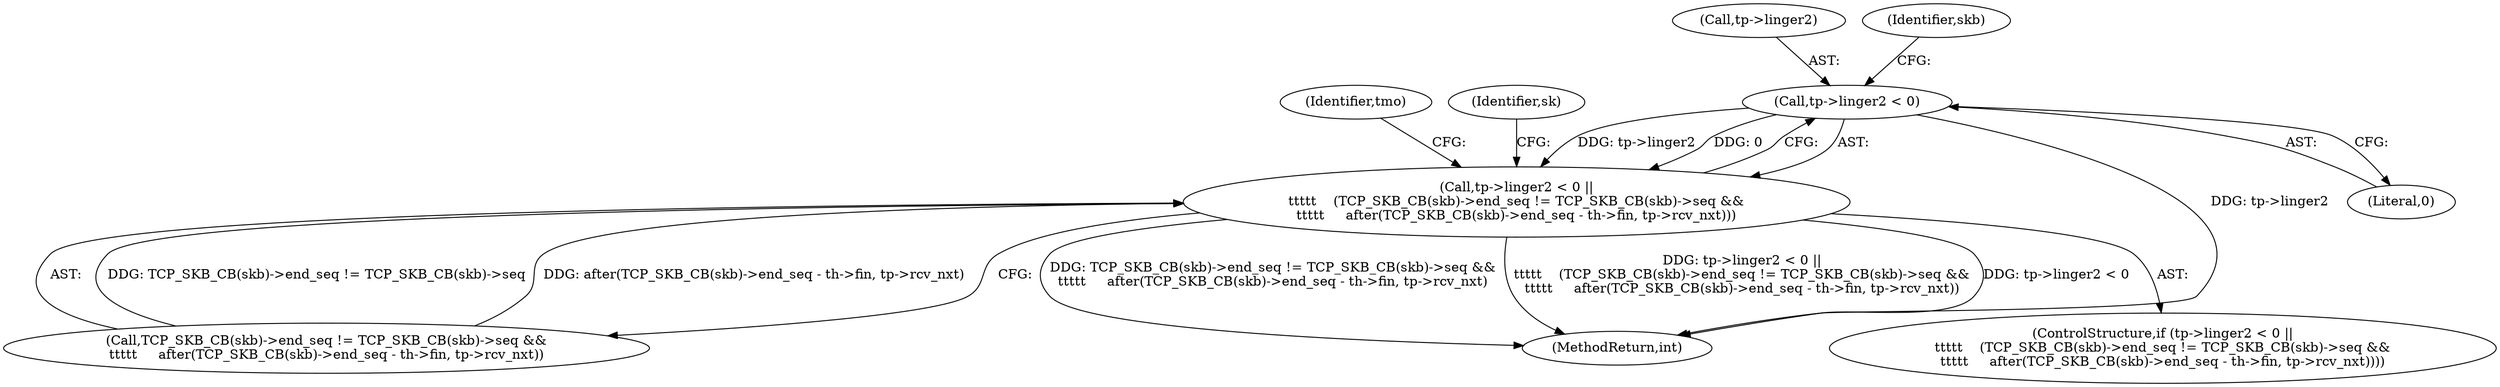 digraph "0_linux_fdf5af0daf8019cec2396cdef8fb042d80fe71fa@pointer" {
"1000361" [label="(Call,tp->linger2 < 0)"];
"1000360" [label="(Call,tp->linger2 < 0 ||\n\t\t\t\t\t    (TCP_SKB_CB(skb)->end_seq != TCP_SKB_CB(skb)->seq &&\n\t\t\t\t\t     after(TCP_SKB_CB(skb)->end_seq - th->fin, tp->rcv_nxt)))"];
"1000557" [label="(MethodReturn,int)"];
"1000360" [label="(Call,tp->linger2 < 0 ||\n\t\t\t\t\t    (TCP_SKB_CB(skb)->end_seq != TCP_SKB_CB(skb)->seq &&\n\t\t\t\t\t     after(TCP_SKB_CB(skb)->end_seq - th->fin, tp->rcv_nxt)))"];
"1000398" [label="(Identifier,tmo)"];
"1000362" [label="(Call,tp->linger2)"];
"1000370" [label="(Identifier,skb)"];
"1000366" [label="(Call,TCP_SKB_CB(skb)->end_seq != TCP_SKB_CB(skb)->seq &&\n\t\t\t\t\t     after(TCP_SKB_CB(skb)->end_seq - th->fin, tp->rcv_nxt))"];
"1000361" [label="(Call,tp->linger2 < 0)"];
"1000365" [label="(Literal,0)"];
"1000390" [label="(Identifier,sk)"];
"1000359" [label="(ControlStructure,if (tp->linger2 < 0 ||\n\t\t\t\t\t    (TCP_SKB_CB(skb)->end_seq != TCP_SKB_CB(skb)->seq &&\n\t\t\t\t\t     after(TCP_SKB_CB(skb)->end_seq - th->fin, tp->rcv_nxt))))"];
"1000361" -> "1000360"  [label="AST: "];
"1000361" -> "1000365"  [label="CFG: "];
"1000362" -> "1000361"  [label="AST: "];
"1000365" -> "1000361"  [label="AST: "];
"1000370" -> "1000361"  [label="CFG: "];
"1000360" -> "1000361"  [label="CFG: "];
"1000361" -> "1000557"  [label="DDG: tp->linger2"];
"1000361" -> "1000360"  [label="DDG: tp->linger2"];
"1000361" -> "1000360"  [label="DDG: 0"];
"1000360" -> "1000359"  [label="AST: "];
"1000360" -> "1000366"  [label="CFG: "];
"1000366" -> "1000360"  [label="AST: "];
"1000390" -> "1000360"  [label="CFG: "];
"1000398" -> "1000360"  [label="CFG: "];
"1000360" -> "1000557"  [label="DDG: tp->linger2 < 0"];
"1000360" -> "1000557"  [label="DDG: TCP_SKB_CB(skb)->end_seq != TCP_SKB_CB(skb)->seq &&\n\t\t\t\t\t     after(TCP_SKB_CB(skb)->end_seq - th->fin, tp->rcv_nxt)"];
"1000360" -> "1000557"  [label="DDG: tp->linger2 < 0 ||\n\t\t\t\t\t    (TCP_SKB_CB(skb)->end_seq != TCP_SKB_CB(skb)->seq &&\n\t\t\t\t\t     after(TCP_SKB_CB(skb)->end_seq - th->fin, tp->rcv_nxt))"];
"1000366" -> "1000360"  [label="DDG: TCP_SKB_CB(skb)->end_seq != TCP_SKB_CB(skb)->seq"];
"1000366" -> "1000360"  [label="DDG: after(TCP_SKB_CB(skb)->end_seq - th->fin, tp->rcv_nxt)"];
}
